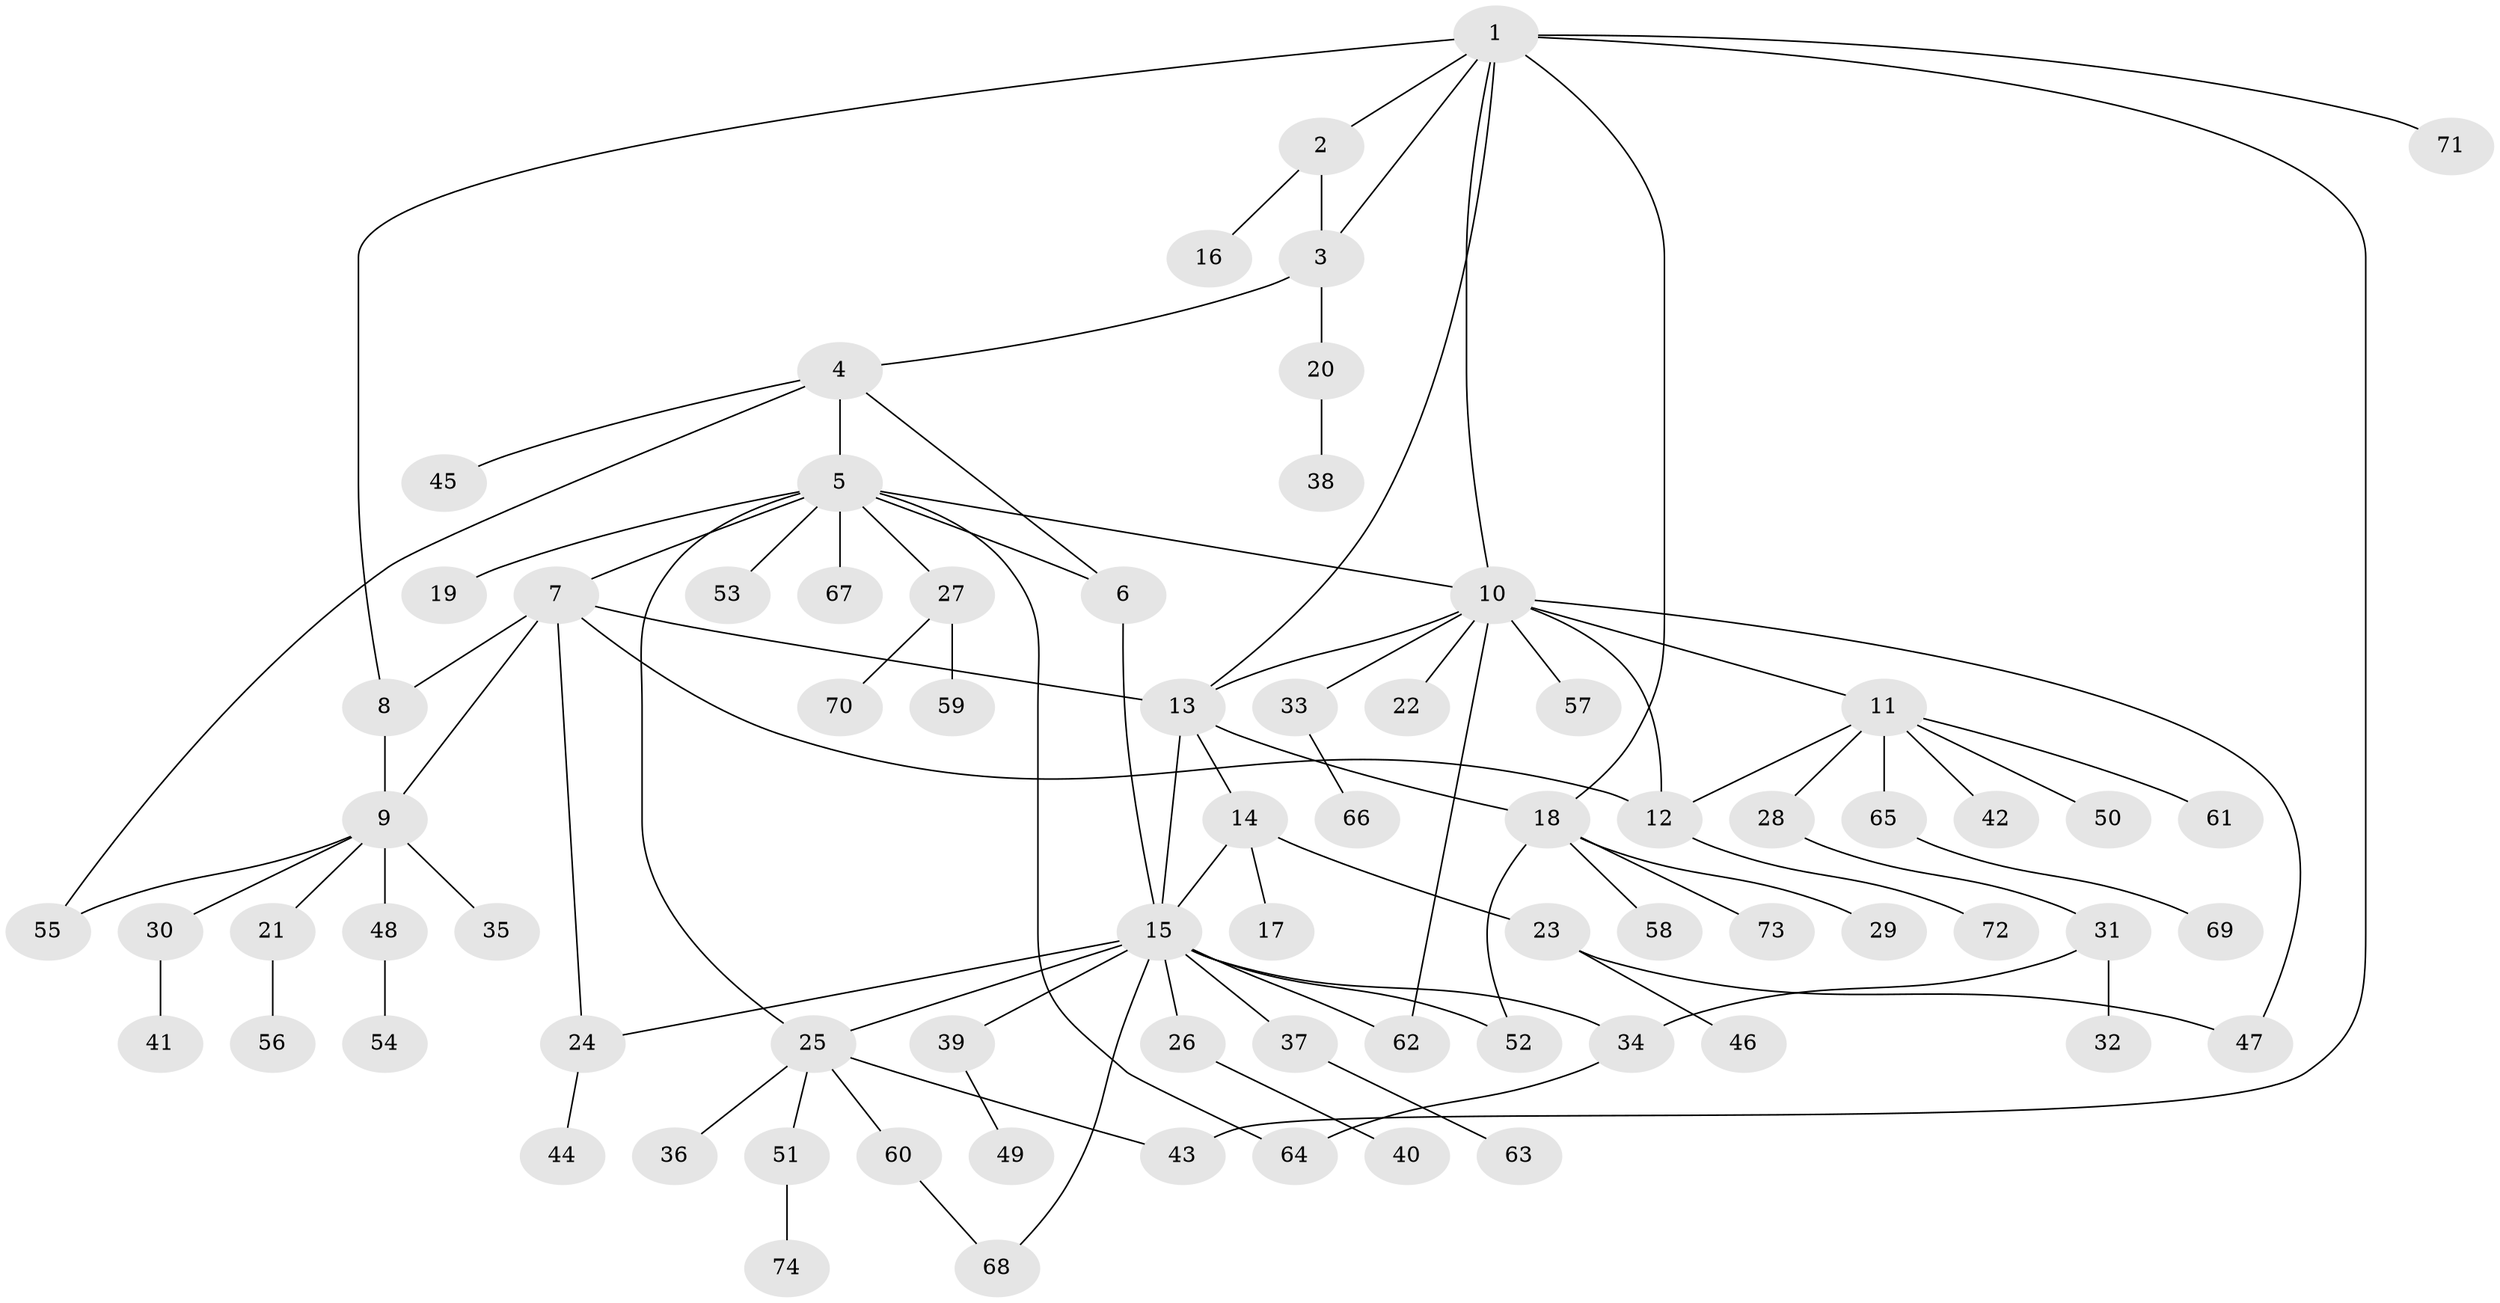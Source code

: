 // coarse degree distribution, {8: 0.01818181818181818, 3: 0.10909090909090909, 4: 0.03636363636363636, 9: 0.03636363636363636, 7: 0.03636363636363636, 10: 0.01818181818181818, 12: 0.01818181818181818, 1: 0.4909090909090909, 5: 0.01818181818181818, 2: 0.2, 6: 0.01818181818181818}
// Generated by graph-tools (version 1.1) at 2025/52/02/27/25 19:52:17]
// undirected, 74 vertices, 95 edges
graph export_dot {
graph [start="1"]
  node [color=gray90,style=filled];
  1;
  2;
  3;
  4;
  5;
  6;
  7;
  8;
  9;
  10;
  11;
  12;
  13;
  14;
  15;
  16;
  17;
  18;
  19;
  20;
  21;
  22;
  23;
  24;
  25;
  26;
  27;
  28;
  29;
  30;
  31;
  32;
  33;
  34;
  35;
  36;
  37;
  38;
  39;
  40;
  41;
  42;
  43;
  44;
  45;
  46;
  47;
  48;
  49;
  50;
  51;
  52;
  53;
  54;
  55;
  56;
  57;
  58;
  59;
  60;
  61;
  62;
  63;
  64;
  65;
  66;
  67;
  68;
  69;
  70;
  71;
  72;
  73;
  74;
  1 -- 2;
  1 -- 3;
  1 -- 8;
  1 -- 10;
  1 -- 13;
  1 -- 18;
  1 -- 43;
  1 -- 71;
  2 -- 3;
  2 -- 16;
  3 -- 4;
  3 -- 20;
  4 -- 5;
  4 -- 6;
  4 -- 45;
  4 -- 55;
  5 -- 6;
  5 -- 7;
  5 -- 10;
  5 -- 19;
  5 -- 25;
  5 -- 27;
  5 -- 53;
  5 -- 64;
  5 -- 67;
  6 -- 15;
  7 -- 8;
  7 -- 9;
  7 -- 12;
  7 -- 13;
  7 -- 24;
  8 -- 9;
  9 -- 21;
  9 -- 30;
  9 -- 35;
  9 -- 48;
  9 -- 55;
  10 -- 11;
  10 -- 12;
  10 -- 13;
  10 -- 22;
  10 -- 33;
  10 -- 47;
  10 -- 57;
  10 -- 62;
  11 -- 12;
  11 -- 28;
  11 -- 42;
  11 -- 50;
  11 -- 61;
  11 -- 65;
  12 -- 72;
  13 -- 14;
  13 -- 15;
  13 -- 18;
  14 -- 15;
  14 -- 17;
  14 -- 23;
  15 -- 24;
  15 -- 25;
  15 -- 26;
  15 -- 34;
  15 -- 37;
  15 -- 39;
  15 -- 52;
  15 -- 62;
  15 -- 68;
  18 -- 29;
  18 -- 52;
  18 -- 58;
  18 -- 73;
  20 -- 38;
  21 -- 56;
  23 -- 46;
  23 -- 47;
  24 -- 44;
  25 -- 36;
  25 -- 43;
  25 -- 51;
  25 -- 60;
  26 -- 40;
  27 -- 59;
  27 -- 70;
  28 -- 31;
  30 -- 41;
  31 -- 32;
  31 -- 34;
  33 -- 66;
  34 -- 64;
  37 -- 63;
  39 -- 49;
  48 -- 54;
  51 -- 74;
  60 -- 68;
  65 -- 69;
}
